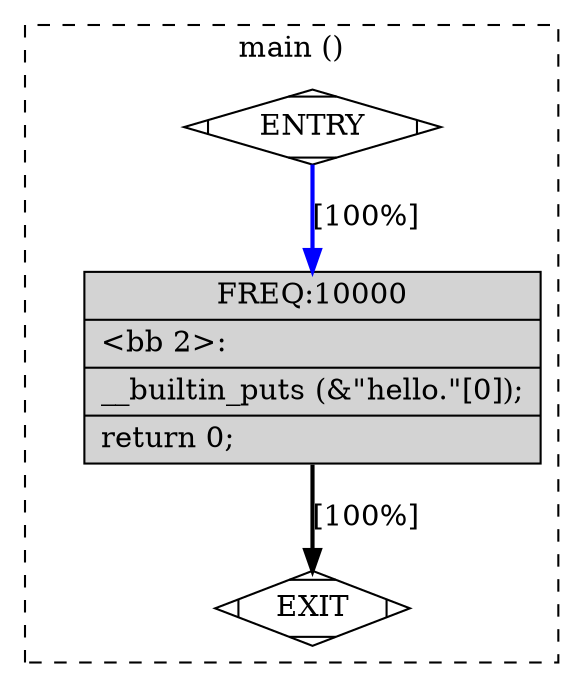 digraph "hello.c.183t.dse3" {
overlap=false;
subgraph "cluster_main" {
	style="dashed";
	color="black";
	label="main ()";
	fn_23_basic_block_0 [shape=Mdiamond,style=filled,fillcolor=white,label="ENTRY"];

	fn_23_basic_block_1 [shape=Mdiamond,style=filled,fillcolor=white,label="EXIT"];

	fn_23_basic_block_2 [shape=record,style=filled,fillcolor=lightgrey,label="{ FREQ:10000 |\<bb\ 2\>:\l\
|__builtin_puts\ (&\"hello.\"[0]);\l\
|return\ 0;\l\
}"];

	fn_23_basic_block_0:s -> fn_23_basic_block_2:n [style="solid,bold",color=blue,weight=100,constraint=true, label="[100%]"];
	fn_23_basic_block_2:s -> fn_23_basic_block_1:n [style="solid,bold",color=black,weight=10,constraint=true, label="[100%]"];
	fn_23_basic_block_0:s -> fn_23_basic_block_1:n [style="invis",constraint=true];
}
}
